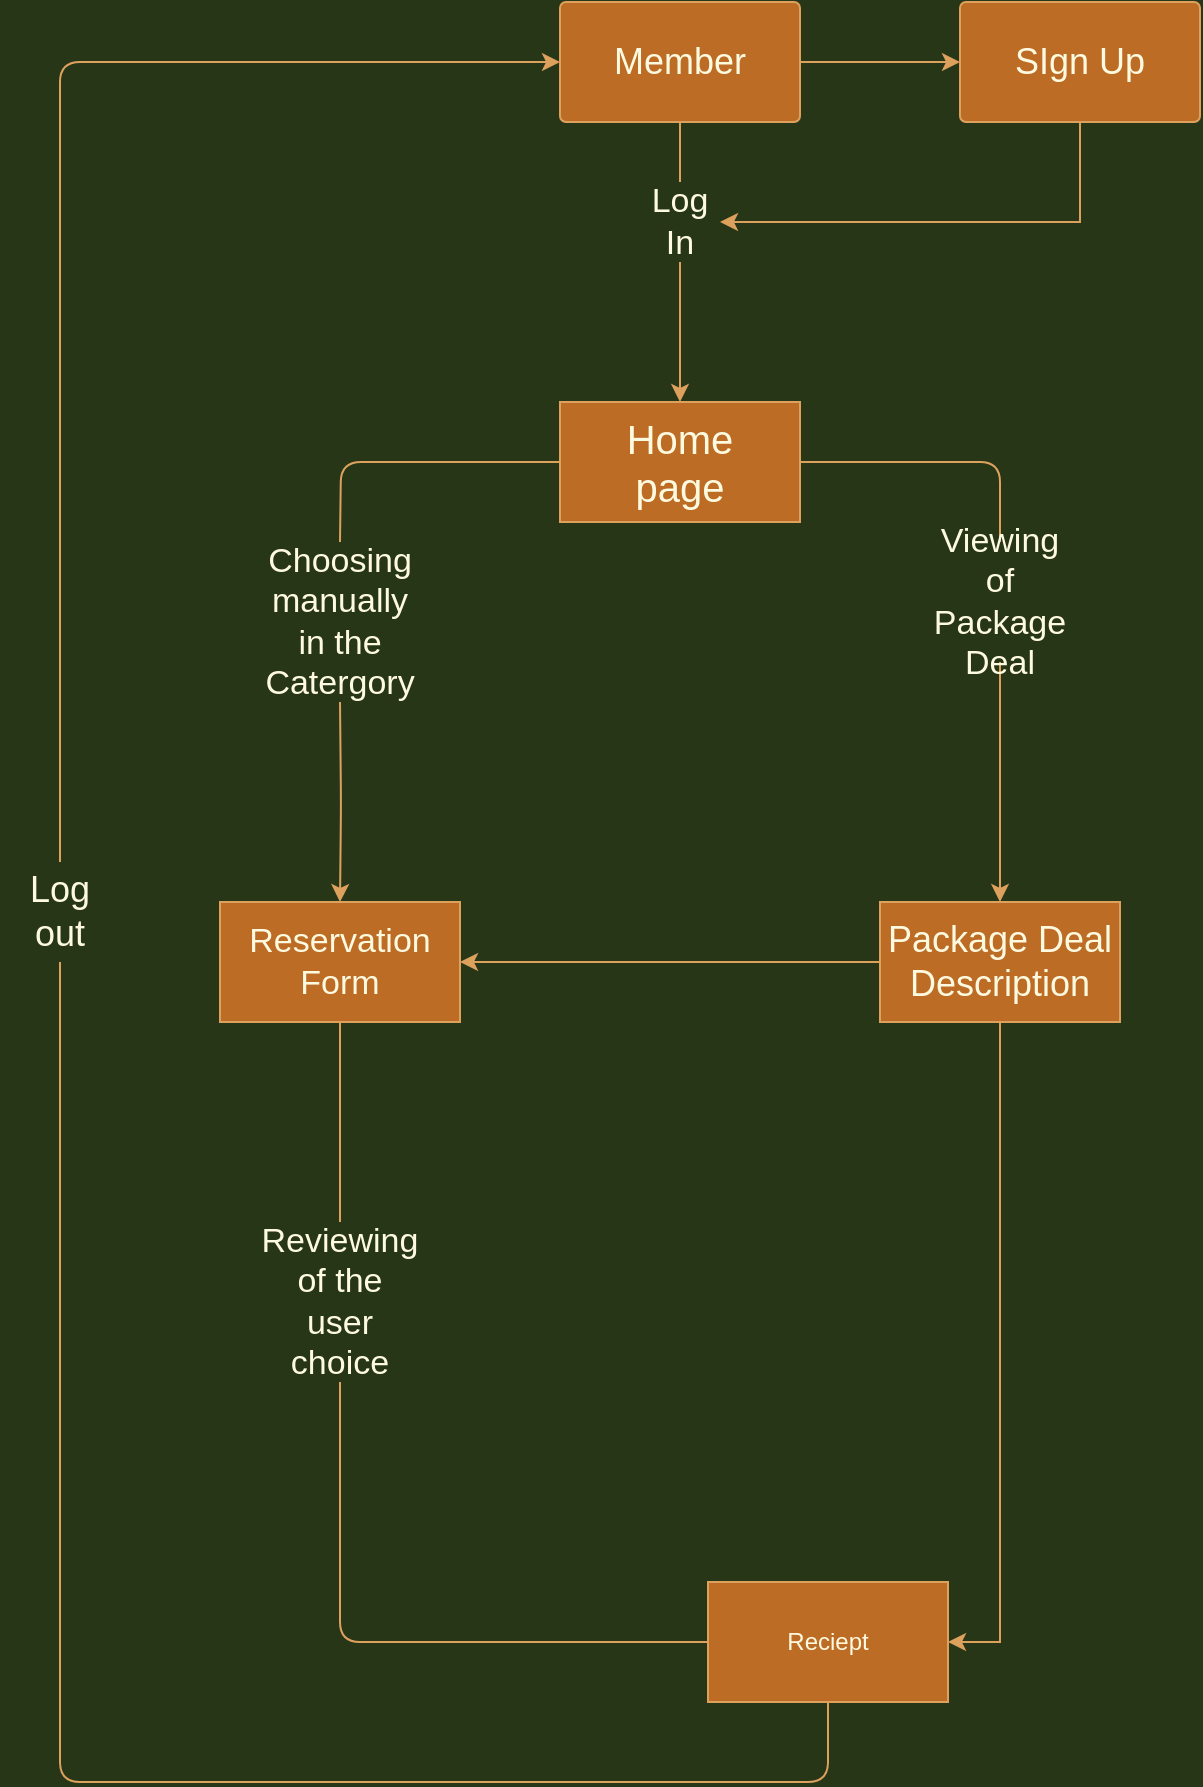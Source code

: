 <mxfile version="13.10.2" type="github">
  <diagram id="oNgz08ZcAJrUu3xDF3t5" name="Page-1">
    <mxGraphModel dx="868" dy="479" grid="1" gridSize="10" guides="1" tooltips="1" connect="1" arrows="1" fold="1" page="1" pageScale="1" pageWidth="827" pageHeight="1169" background="#283618" math="0" shadow="0">
      <root>
        <mxCell id="0" />
        <mxCell id="1" parent="0" />
        <mxCell id="gRKgHPdodO3kNjb9iB4v-22" value="" style="edgeStyle=orthogonalEdgeStyle;rounded=0;orthogonalLoop=1;jettySize=auto;html=1;strokeColor=#DDA15E;fontColor=#FEFAE0;labelBackgroundColor=#283618;" parent="1" source="gRKgHPdodO3kNjb9iB4v-10" target="gRKgHPdodO3kNjb9iB4v-21" edge="1">
          <mxGeometry relative="1" as="geometry" />
        </mxCell>
        <mxCell id="gRKgHPdodO3kNjb9iB4v-10" value="" style="whiteSpace=wrap;html=1;rounded=1;arcSize=5;fillColor=#BC6C25;strokeColor=#DDA15E;fontColor=#FEFAE0;" parent="1" vertex="1">
          <mxGeometry x="340" y="180" width="120" height="60" as="geometry" />
        </mxCell>
        <mxCell id="gRKgHPdodO3kNjb9iB4v-12" value="&lt;font style=&quot;font-size: 18px&quot;&gt;Member&lt;/font&gt;" style="text;html=1;strokeColor=none;fillColor=none;align=center;verticalAlign=middle;whiteSpace=wrap;rounded=0;fontColor=#FEFAE0;" parent="1" vertex="1">
          <mxGeometry x="380" y="200" width="40" height="20" as="geometry" />
        </mxCell>
        <mxCell id="gRKgHPdodO3kNjb9iB4v-19" value="" style="edgeStyle=orthogonalEdgeStyle;rounded=0;orthogonalLoop=1;jettySize=auto;html=1;strokeColor=#DDA15E;fontColor=#FEFAE0;labelBackgroundColor=#283618;" parent="1" source="gRKgHPdodO3kNjb9iB4v-15" target="gRKgHPdodO3kNjb9iB4v-18" edge="1">
          <mxGeometry relative="1" as="geometry" />
        </mxCell>
        <mxCell id="gRKgHPdodO3kNjb9iB4v-15" value="&lt;font style=&quot;font-size: 17px&quot;&gt;Log In&lt;/font&gt;" style="text;html=1;strokeColor=none;fillColor=none;align=center;verticalAlign=middle;whiteSpace=wrap;rounded=0;fontColor=#FEFAE0;" parent="1" vertex="1">
          <mxGeometry x="380" y="270" width="40" height="40" as="geometry" />
        </mxCell>
        <mxCell id="gRKgHPdodO3kNjb9iB4v-16" value="" style="edgeStyle=orthogonalEdgeStyle;rounded=0;orthogonalLoop=1;jettySize=auto;html=1;strokeColor=#DDA15E;fontColor=#FEFAE0;labelBackgroundColor=#283618;endArrow=none;endFill=0;" parent="1" source="gRKgHPdodO3kNjb9iB4v-10" target="gRKgHPdodO3kNjb9iB4v-15" edge="1">
          <mxGeometry relative="1" as="geometry">
            <mxPoint x="400" y="240" as="sourcePoint" />
            <mxPoint x="400" y="320" as="targetPoint" />
          </mxGeometry>
        </mxCell>
        <mxCell id="DaWMVSgpc6ToVBOJaDIt-7" style="edgeStyle=orthogonalEdgeStyle;curved=0;rounded=1;sketch=0;orthogonalLoop=1;jettySize=auto;html=1;strokeColor=#DDA15E;fillColor=#BC6C25;fontColor=#FEFAE0;endArrow=none;endFill=0;" edge="1" parent="1" source="gRKgHPdodO3kNjb9iB4v-18" target="gRKgHPdodO3kNjb9iB4v-29">
          <mxGeometry relative="1" as="geometry" />
        </mxCell>
        <mxCell id="DaWMVSgpc6ToVBOJaDIt-32" style="edgeStyle=orthogonalEdgeStyle;curved=0;rounded=1;sketch=0;orthogonalLoop=1;jettySize=auto;html=1;endArrow=none;endFill=0;strokeColor=#DDA15E;fillColor=#BC6C25;fontColor=#FEFAE0;" edge="1" parent="1" source="gRKgHPdodO3kNjb9iB4v-18">
          <mxGeometry relative="1" as="geometry">
            <mxPoint x="230" y="450" as="targetPoint" />
          </mxGeometry>
        </mxCell>
        <mxCell id="gRKgHPdodO3kNjb9iB4v-18" value="" style="whiteSpace=wrap;html=1;fillColor=#BC6C25;strokeColor=#DDA15E;fontColor=#FEFAE0;" parent="1" vertex="1">
          <mxGeometry x="340" y="380" width="120" height="60" as="geometry" />
        </mxCell>
        <mxCell id="gRKgHPdodO3kNjb9iB4v-20" value="&lt;font style=&quot;font-size: 20px&quot;&gt;Home page&lt;/font&gt;" style="text;html=1;strokeColor=none;fillColor=none;align=center;verticalAlign=middle;whiteSpace=wrap;rounded=0;fontColor=#FEFAE0;" parent="1" vertex="1">
          <mxGeometry x="370" y="400" width="60" height="20" as="geometry" />
        </mxCell>
        <mxCell id="gRKgHPdodO3kNjb9iB4v-24" style="edgeStyle=orthogonalEdgeStyle;rounded=0;orthogonalLoop=1;jettySize=auto;html=1;entryX=1;entryY=0.5;entryDx=0;entryDy=0;exitX=0.5;exitY=1;exitDx=0;exitDy=0;strokeColor=#DDA15E;fontColor=#FEFAE0;labelBackgroundColor=#283618;" parent="1" source="gRKgHPdodO3kNjb9iB4v-21" target="gRKgHPdodO3kNjb9iB4v-15" edge="1">
          <mxGeometry relative="1" as="geometry" />
        </mxCell>
        <mxCell id="gRKgHPdodO3kNjb9iB4v-21" value="" style="whiteSpace=wrap;html=1;rounded=1;arcSize=5;fillColor=#BC6C25;strokeColor=#DDA15E;fontColor=#FEFAE0;" parent="1" vertex="1">
          <mxGeometry x="540" y="180" width="120" height="60" as="geometry" />
        </mxCell>
        <mxCell id="gRKgHPdodO3kNjb9iB4v-23" value="&lt;font style=&quot;font-size: 18px&quot;&gt;SIgn Up&lt;/font&gt;" style="text;html=1;strokeColor=none;fillColor=none;align=center;verticalAlign=middle;whiteSpace=wrap;rounded=0;fontColor=#FEFAE0;" parent="1" vertex="1">
          <mxGeometry x="560" y="200" width="80" height="20" as="geometry" />
        </mxCell>
        <mxCell id="DaWMVSgpc6ToVBOJaDIt-33" style="edgeStyle=orthogonalEdgeStyle;curved=0;rounded=1;sketch=0;orthogonalLoop=1;jettySize=auto;html=1;entryX=0.5;entryY=0;entryDx=0;entryDy=0;endArrow=classic;endFill=1;strokeColor=#DDA15E;fillColor=#BC6C25;fontColor=#FEFAE0;" edge="1" parent="1" target="gRKgHPdodO3kNjb9iB4v-27">
          <mxGeometry relative="1" as="geometry">
            <mxPoint x="230" y="530" as="sourcePoint" />
          </mxGeometry>
        </mxCell>
        <mxCell id="gRKgHPdodO3kNjb9iB4v-25" value="&lt;font style=&quot;font-size: 17px&quot;&gt;Choosing manually in the Catergory&lt;br&gt;&lt;/font&gt;" style="text;html=1;strokeColor=none;fillColor=none;align=center;verticalAlign=middle;whiteSpace=wrap;rounded=0;fontColor=#FEFAE0;" parent="1" vertex="1">
          <mxGeometry x="210" y="470" width="40" height="40" as="geometry" />
        </mxCell>
        <mxCell id="DaWMVSgpc6ToVBOJaDIt-22" style="edgeStyle=orthogonalEdgeStyle;curved=0;rounded=1;sketch=0;orthogonalLoop=1;jettySize=auto;html=1;entryX=0.5;entryY=0;entryDx=0;entryDy=0;endArrow=none;endFill=0;strokeColor=#DDA15E;fillColor=#BC6C25;fontColor=#FEFAE0;" edge="1" parent="1" source="gRKgHPdodO3kNjb9iB4v-27" target="DaWMVSgpc6ToVBOJaDIt-1">
          <mxGeometry relative="1" as="geometry" />
        </mxCell>
        <mxCell id="gRKgHPdodO3kNjb9iB4v-27" value="&lt;div style=&quot;font-size: 17px&quot;&gt;Reservation Form &lt;br&gt;&lt;/div&gt;" style="whiteSpace=wrap;html=1;fillColor=#BC6C25;strokeColor=#DDA15E;fontColor=#FEFAE0;" parent="1" vertex="1">
          <mxGeometry x="170" y="630" width="120" height="60" as="geometry" />
        </mxCell>
        <mxCell id="gRKgHPdodO3kNjb9iB4v-51" style="edgeStyle=orthogonalEdgeStyle;rounded=0;orthogonalLoop=1;jettySize=auto;html=1;entryX=1;entryY=0.5;entryDx=0;entryDy=0;strokeColor=#DDA15E;fontColor=#FEFAE0;labelBackgroundColor=#283618;" parent="1" source="gRKgHPdodO3kNjb9iB4v-31" target="gRKgHPdodO3kNjb9iB4v-42" edge="1">
          <mxGeometry relative="1" as="geometry" />
        </mxCell>
        <mxCell id="DaWMVSgpc6ToVBOJaDIt-30" style="edgeStyle=orthogonalEdgeStyle;curved=0;rounded=1;sketch=0;orthogonalLoop=1;jettySize=auto;html=1;entryX=1;entryY=0.5;entryDx=0;entryDy=0;endArrow=classic;endFill=1;strokeColor=#DDA15E;fillColor=#BC6C25;fontColor=#FEFAE0;" edge="1" parent="1" source="gRKgHPdodO3kNjb9iB4v-31" target="gRKgHPdodO3kNjb9iB4v-27">
          <mxGeometry relative="1" as="geometry">
            <Array as="points">
              <mxPoint x="400" y="660" />
              <mxPoint x="400" y="660" />
            </Array>
          </mxGeometry>
        </mxCell>
        <mxCell id="gRKgHPdodO3kNjb9iB4v-31" value="&lt;font style=&quot;font-size: 18px&quot;&gt;Package Deal Description&lt;/font&gt;" style="whiteSpace=wrap;html=1;fillColor=#BC6C25;strokeColor=#DDA15E;fontColor=#FEFAE0;" parent="1" vertex="1">
          <mxGeometry x="500" y="630" width="120" height="60" as="geometry" />
        </mxCell>
        <mxCell id="DaWMVSgpc6ToVBOJaDIt-27" style="edgeStyle=orthogonalEdgeStyle;curved=0;rounded=1;sketch=0;orthogonalLoop=1;jettySize=auto;html=1;endArrow=none;endFill=0;strokeColor=#DDA15E;fillColor=#BC6C25;fontColor=#FEFAE0;" edge="1" parent="1" source="gRKgHPdodO3kNjb9iB4v-42">
          <mxGeometry relative="1" as="geometry">
            <mxPoint x="90" y="660" as="targetPoint" />
            <Array as="points">
              <mxPoint x="474" y="1070" />
              <mxPoint x="90" y="1070" />
            </Array>
          </mxGeometry>
        </mxCell>
        <mxCell id="gRKgHPdodO3kNjb9iB4v-42" value="Reciept" style="whiteSpace=wrap;html=1;fillColor=#BC6C25;strokeColor=#DDA15E;fontColor=#FEFAE0;" parent="1" vertex="1">
          <mxGeometry x="414" y="970" width="120" height="60" as="geometry" />
        </mxCell>
        <mxCell id="DaWMVSgpc6ToVBOJaDIt-24" style="edgeStyle=orthogonalEdgeStyle;curved=0;rounded=1;sketch=0;orthogonalLoop=1;jettySize=auto;html=1;entryX=0;entryY=0.5;entryDx=0;entryDy=0;endArrow=none;endFill=0;strokeColor=#DDA15E;fillColor=#BC6C25;fontColor=#FEFAE0;" edge="1" parent="1" source="DaWMVSgpc6ToVBOJaDIt-1" target="gRKgHPdodO3kNjb9iB4v-42">
          <mxGeometry relative="1" as="geometry">
            <Array as="points">
              <mxPoint x="230" y="1000" />
            </Array>
          </mxGeometry>
        </mxCell>
        <mxCell id="DaWMVSgpc6ToVBOJaDIt-1" value="&lt;font style=&quot;font-size: 17px&quot;&gt;Reviewing of the user choice&lt;/font&gt;&lt;font style=&quot;font-size: 17px&quot;&gt;&lt;br&gt;&lt;/font&gt;" style="text;html=1;strokeColor=none;fillColor=none;align=center;verticalAlign=middle;whiteSpace=wrap;rounded=0;fontColor=#FEFAE0;" vertex="1" parent="1">
          <mxGeometry x="190" y="790" width="80" height="80" as="geometry" />
        </mxCell>
        <mxCell id="DaWMVSgpc6ToVBOJaDIt-25" style="edgeStyle=orthogonalEdgeStyle;curved=0;rounded=1;sketch=0;orthogonalLoop=1;jettySize=auto;html=1;endArrow=classic;endFill=1;strokeColor=#DDA15E;fillColor=#BC6C25;fontColor=#FEFAE0;" edge="1" parent="1" source="gRKgHPdodO3kNjb9iB4v-29" target="gRKgHPdodO3kNjb9iB4v-31">
          <mxGeometry relative="1" as="geometry" />
        </mxCell>
        <mxCell id="gRKgHPdodO3kNjb9iB4v-29" value="&lt;font style=&quot;font-size: 17px&quot;&gt;Viewing of Package Deal&lt;br&gt;&lt;/font&gt;" style="text;html=1;strokeColor=none;fillColor=none;align=center;verticalAlign=middle;whiteSpace=wrap;rounded=0;fontColor=#FEFAE0;" parent="1" vertex="1">
          <mxGeometry x="530" y="450" width="60" height="60" as="geometry" />
        </mxCell>
        <mxCell id="DaWMVSgpc6ToVBOJaDIt-35" style="edgeStyle=orthogonalEdgeStyle;curved=0;rounded=1;sketch=0;orthogonalLoop=1;jettySize=auto;html=1;entryX=0;entryY=0.5;entryDx=0;entryDy=0;endArrow=classic;endFill=1;strokeColor=#DDA15E;fillColor=#BC6C25;fontColor=#FEFAE0;" edge="1" parent="1" source="DaWMVSgpc6ToVBOJaDIt-28" target="gRKgHPdodO3kNjb9iB4v-10">
          <mxGeometry relative="1" as="geometry">
            <Array as="points">
              <mxPoint x="90" y="210" />
            </Array>
          </mxGeometry>
        </mxCell>
        <mxCell id="DaWMVSgpc6ToVBOJaDIt-28" value="&lt;font style=&quot;font-size: 18px&quot;&gt;Log out&lt;/font&gt;" style="text;html=1;strokeColor=none;fillColor=none;align=center;verticalAlign=middle;whiteSpace=wrap;rounded=0;sketch=0;fontColor=#FEFAE0;" vertex="1" parent="1">
          <mxGeometry x="60" y="610" width="60" height="50" as="geometry" />
        </mxCell>
      </root>
    </mxGraphModel>
  </diagram>
</mxfile>
